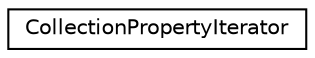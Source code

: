 digraph G
{
  edge [fontname="Helvetica",fontsize="10",labelfontname="Helvetica",labelfontsize="10"];
  node [fontname="Helvetica",fontsize="10",shape=record];
  rankdir=LR;
  Node1 [label="CollectionPropertyIterator",height=0.2,width=0.4,color="black", fillcolor="white", style="filled",URL="$dd/d07/structCollectionPropertyIterator.html"];
}
